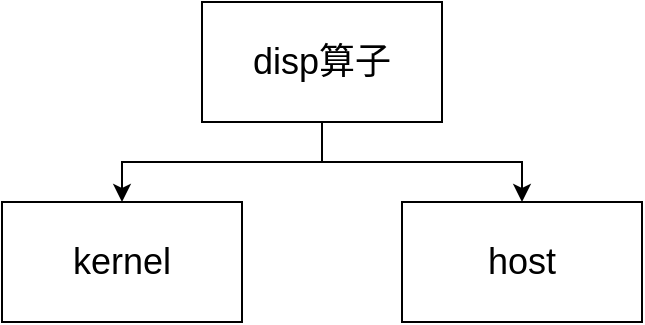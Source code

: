<mxfile version="26.2.13">
  <diagram name="第 1 页" id="y1FZ2o-yXDjcp4Lv5Tmd">
    <mxGraphModel dx="1428" dy="751" grid="1" gridSize="10" guides="1" tooltips="1" connect="1" arrows="1" fold="1" page="1" pageScale="1" pageWidth="827" pageHeight="1169" math="0" shadow="0">
      <root>
        <mxCell id="0" />
        <mxCell id="1" parent="0" />
        <mxCell id="qLxMmvXHQcVAoiXIS-2S-4" style="edgeStyle=orthogonalEdgeStyle;rounded=0;orthogonalLoop=1;jettySize=auto;html=1;entryX=0.5;entryY=0;entryDx=0;entryDy=0;" edge="1" parent="1" source="qLxMmvXHQcVAoiXIS-2S-1" target="qLxMmvXHQcVAoiXIS-2S-2">
          <mxGeometry relative="1" as="geometry" />
        </mxCell>
        <mxCell id="qLxMmvXHQcVAoiXIS-2S-5" style="edgeStyle=orthogonalEdgeStyle;rounded=0;orthogonalLoop=1;jettySize=auto;html=1;" edge="1" parent="1" source="qLxMmvXHQcVAoiXIS-2S-1" target="qLxMmvXHQcVAoiXIS-2S-3">
          <mxGeometry relative="1" as="geometry" />
        </mxCell>
        <mxCell id="qLxMmvXHQcVAoiXIS-2S-1" value="&lt;font style=&quot;font-size: 18px;&quot;&gt;disp算子&lt;/font&gt;" style="rounded=0;whiteSpace=wrap;html=1;" vertex="1" parent="1">
          <mxGeometry x="300" y="90" width="120" height="60" as="geometry" />
        </mxCell>
        <mxCell id="qLxMmvXHQcVAoiXIS-2S-2" value="&lt;span style=&quot;font-size: 18px;&quot;&gt;kernel&lt;/span&gt;" style="rounded=0;whiteSpace=wrap;html=1;" vertex="1" parent="1">
          <mxGeometry x="200" y="190" width="120" height="60" as="geometry" />
        </mxCell>
        <mxCell id="qLxMmvXHQcVAoiXIS-2S-3" value="&lt;font style=&quot;font-size: 18px;&quot;&gt;host&lt;/font&gt;" style="rounded=0;whiteSpace=wrap;html=1;" vertex="1" parent="1">
          <mxGeometry x="400" y="190" width="120" height="60" as="geometry" />
        </mxCell>
      </root>
    </mxGraphModel>
  </diagram>
</mxfile>
